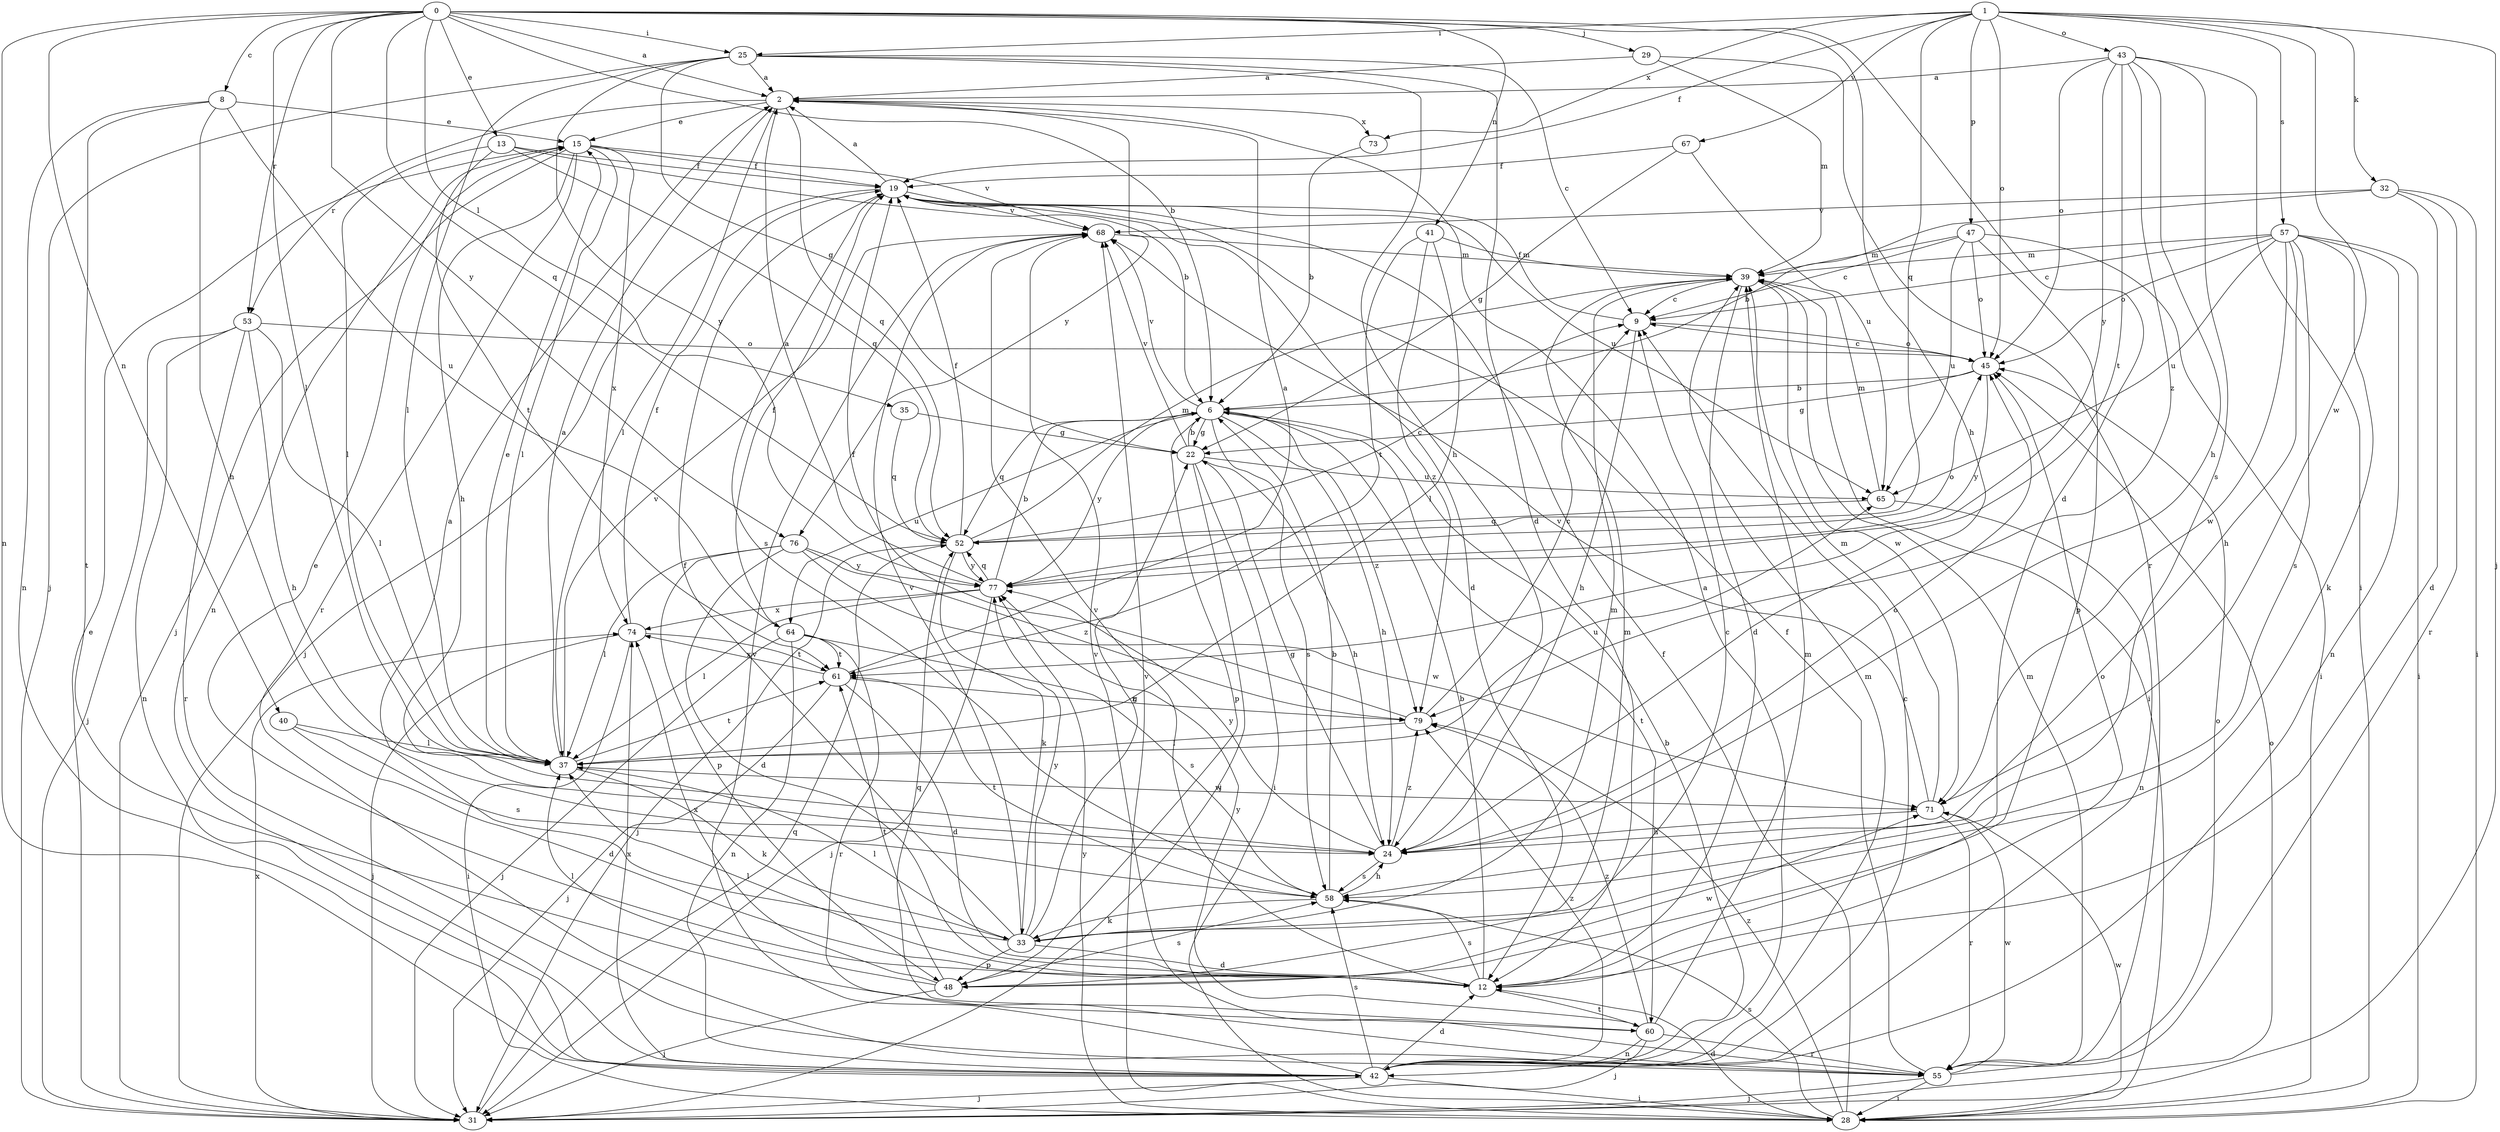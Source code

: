 strict digraph  {
0;
1;
2;
6;
8;
9;
12;
13;
15;
19;
22;
24;
25;
28;
29;
31;
32;
33;
35;
37;
39;
40;
41;
42;
43;
45;
47;
48;
52;
53;
55;
57;
58;
60;
61;
64;
65;
67;
68;
71;
73;
74;
76;
77;
79;
0 -> 2  [label=a];
0 -> 6  [label=b];
0 -> 8  [label=c];
0 -> 12  [label=d];
0 -> 13  [label=e];
0 -> 24  [label=h];
0 -> 25  [label=i];
0 -> 29  [label=j];
0 -> 35  [label=l];
0 -> 37  [label=l];
0 -> 40  [label=n];
0 -> 41  [label=n];
0 -> 42  [label=n];
0 -> 52  [label=q];
0 -> 53  [label=r];
0 -> 76  [label=y];
1 -> 19  [label=f];
1 -> 25  [label=i];
1 -> 31  [label=j];
1 -> 32  [label=k];
1 -> 43  [label=o];
1 -> 45  [label=o];
1 -> 47  [label=p];
1 -> 52  [label=q];
1 -> 57  [label=s];
1 -> 67  [label=v];
1 -> 71  [label=w];
1 -> 73  [label=x];
2 -> 15  [label=e];
2 -> 37  [label=l];
2 -> 52  [label=q];
2 -> 53  [label=r];
2 -> 73  [label=x];
2 -> 76  [label=y];
6 -> 22  [label=g];
6 -> 24  [label=h];
6 -> 48  [label=p];
6 -> 52  [label=q];
6 -> 58  [label=s];
6 -> 60  [label=t];
6 -> 64  [label=u];
6 -> 68  [label=v];
6 -> 77  [label=y];
6 -> 79  [label=z];
8 -> 15  [label=e];
8 -> 24  [label=h];
8 -> 42  [label=n];
8 -> 60  [label=t];
8 -> 64  [label=u];
9 -> 19  [label=f];
9 -> 24  [label=h];
9 -> 45  [label=o];
12 -> 6  [label=b];
12 -> 15  [label=e];
12 -> 37  [label=l];
12 -> 45  [label=o];
12 -> 58  [label=s];
12 -> 60  [label=t];
12 -> 68  [label=v];
13 -> 6  [label=b];
13 -> 19  [label=f];
13 -> 37  [label=l];
13 -> 52  [label=q];
13 -> 61  [label=t];
15 -> 19  [label=f];
15 -> 24  [label=h];
15 -> 31  [label=j];
15 -> 37  [label=l];
15 -> 42  [label=n];
15 -> 55  [label=r];
15 -> 68  [label=v];
15 -> 74  [label=x];
19 -> 2  [label=a];
19 -> 12  [label=d];
19 -> 31  [label=j];
19 -> 58  [label=s];
19 -> 65  [label=u];
19 -> 68  [label=v];
22 -> 6  [label=b];
22 -> 24  [label=h];
22 -> 28  [label=i];
22 -> 31  [label=j];
22 -> 65  [label=u];
22 -> 68  [label=v];
24 -> 22  [label=g];
24 -> 45  [label=o];
24 -> 58  [label=s];
24 -> 77  [label=y];
24 -> 79  [label=z];
25 -> 2  [label=a];
25 -> 9  [label=c];
25 -> 12  [label=d];
25 -> 22  [label=g];
25 -> 24  [label=h];
25 -> 31  [label=j];
25 -> 37  [label=l];
25 -> 77  [label=y];
28 -> 12  [label=d];
28 -> 19  [label=f];
28 -> 58  [label=s];
28 -> 68  [label=v];
28 -> 71  [label=w];
28 -> 77  [label=y];
28 -> 79  [label=z];
29 -> 2  [label=a];
29 -> 39  [label=m];
29 -> 55  [label=r];
31 -> 15  [label=e];
31 -> 45  [label=o];
31 -> 52  [label=q];
31 -> 74  [label=x];
32 -> 6  [label=b];
32 -> 12  [label=d];
32 -> 28  [label=i];
32 -> 55  [label=r];
32 -> 68  [label=v];
33 -> 2  [label=a];
33 -> 9  [label=c];
33 -> 12  [label=d];
33 -> 19  [label=f];
33 -> 22  [label=g];
33 -> 37  [label=l];
33 -> 39  [label=m];
33 -> 48  [label=p];
33 -> 68  [label=v];
33 -> 77  [label=y];
35 -> 22  [label=g];
35 -> 52  [label=q];
37 -> 2  [label=a];
37 -> 15  [label=e];
37 -> 33  [label=k];
37 -> 61  [label=t];
37 -> 65  [label=u];
37 -> 68  [label=v];
37 -> 71  [label=w];
39 -> 9  [label=c];
39 -> 12  [label=d];
39 -> 28  [label=i];
39 -> 71  [label=w];
40 -> 12  [label=d];
40 -> 37  [label=l];
40 -> 58  [label=s];
41 -> 37  [label=l];
41 -> 39  [label=m];
41 -> 61  [label=t];
41 -> 79  [label=z];
42 -> 2  [label=a];
42 -> 6  [label=b];
42 -> 9  [label=c];
42 -> 12  [label=d];
42 -> 28  [label=i];
42 -> 31  [label=j];
42 -> 39  [label=m];
42 -> 58  [label=s];
42 -> 68  [label=v];
42 -> 74  [label=x];
42 -> 79  [label=z];
43 -> 2  [label=a];
43 -> 24  [label=h];
43 -> 28  [label=i];
43 -> 45  [label=o];
43 -> 58  [label=s];
43 -> 61  [label=t];
43 -> 77  [label=y];
43 -> 79  [label=z];
45 -> 6  [label=b];
45 -> 9  [label=c];
45 -> 22  [label=g];
45 -> 77  [label=y];
47 -> 9  [label=c];
47 -> 28  [label=i];
47 -> 39  [label=m];
47 -> 45  [label=o];
47 -> 48  [label=p];
47 -> 65  [label=u];
48 -> 31  [label=j];
48 -> 37  [label=l];
48 -> 39  [label=m];
48 -> 58  [label=s];
48 -> 61  [label=t];
48 -> 71  [label=w];
48 -> 74  [label=x];
52 -> 9  [label=c];
52 -> 19  [label=f];
52 -> 31  [label=j];
52 -> 33  [label=k];
52 -> 39  [label=m];
52 -> 77  [label=y];
53 -> 24  [label=h];
53 -> 31  [label=j];
53 -> 37  [label=l];
53 -> 42  [label=n];
53 -> 45  [label=o];
53 -> 55  [label=r];
55 -> 19  [label=f];
55 -> 28  [label=i];
55 -> 31  [label=j];
55 -> 39  [label=m];
55 -> 45  [label=o];
55 -> 68  [label=v];
55 -> 71  [label=w];
57 -> 9  [label=c];
57 -> 24  [label=h];
57 -> 28  [label=i];
57 -> 33  [label=k];
57 -> 39  [label=m];
57 -> 42  [label=n];
57 -> 45  [label=o];
57 -> 58  [label=s];
57 -> 65  [label=u];
57 -> 71  [label=w];
58 -> 6  [label=b];
58 -> 24  [label=h];
58 -> 33  [label=k];
58 -> 61  [label=t];
60 -> 31  [label=j];
60 -> 39  [label=m];
60 -> 42  [label=n];
60 -> 52  [label=q];
60 -> 55  [label=r];
60 -> 77  [label=y];
60 -> 79  [label=z];
61 -> 2  [label=a];
61 -> 12  [label=d];
61 -> 31  [label=j];
61 -> 74  [label=x];
61 -> 79  [label=z];
64 -> 19  [label=f];
64 -> 31  [label=j];
64 -> 42  [label=n];
64 -> 55  [label=r];
64 -> 58  [label=s];
64 -> 61  [label=t];
65 -> 39  [label=m];
65 -> 42  [label=n];
65 -> 52  [label=q];
67 -> 19  [label=f];
67 -> 22  [label=g];
67 -> 65  [label=u];
68 -> 39  [label=m];
71 -> 24  [label=h];
71 -> 39  [label=m];
71 -> 55  [label=r];
71 -> 68  [label=v];
73 -> 6  [label=b];
74 -> 19  [label=f];
74 -> 28  [label=i];
74 -> 31  [label=j];
74 -> 61  [label=t];
76 -> 12  [label=d];
76 -> 37  [label=l];
76 -> 48  [label=p];
76 -> 71  [label=w];
76 -> 77  [label=y];
76 -> 79  [label=z];
77 -> 2  [label=a];
77 -> 6  [label=b];
77 -> 31  [label=j];
77 -> 37  [label=l];
77 -> 45  [label=o];
77 -> 52  [label=q];
77 -> 74  [label=x];
79 -> 9  [label=c];
79 -> 19  [label=f];
79 -> 37  [label=l];
}
